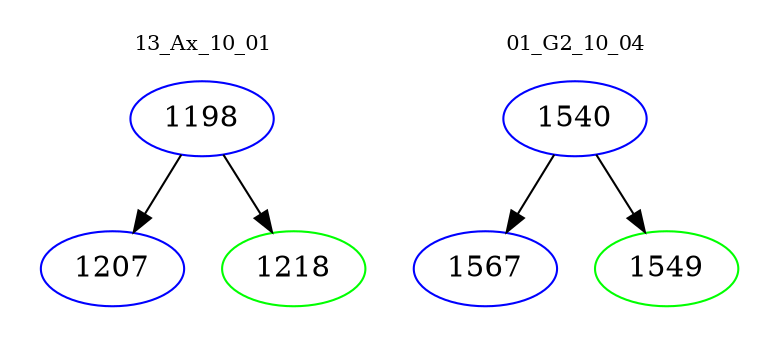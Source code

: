 digraph{
subgraph cluster_0 {
color = white
label = "13_Ax_10_01";
fontsize=10;
T0_1198 [label="1198", color="blue"]
T0_1198 -> T0_1207 [color="black"]
T0_1207 [label="1207", color="blue"]
T0_1198 -> T0_1218 [color="black"]
T0_1218 [label="1218", color="green"]
}
subgraph cluster_1 {
color = white
label = "01_G2_10_04";
fontsize=10;
T1_1540 [label="1540", color="blue"]
T1_1540 -> T1_1567 [color="black"]
T1_1567 [label="1567", color="blue"]
T1_1540 -> T1_1549 [color="black"]
T1_1549 [label="1549", color="green"]
}
}
